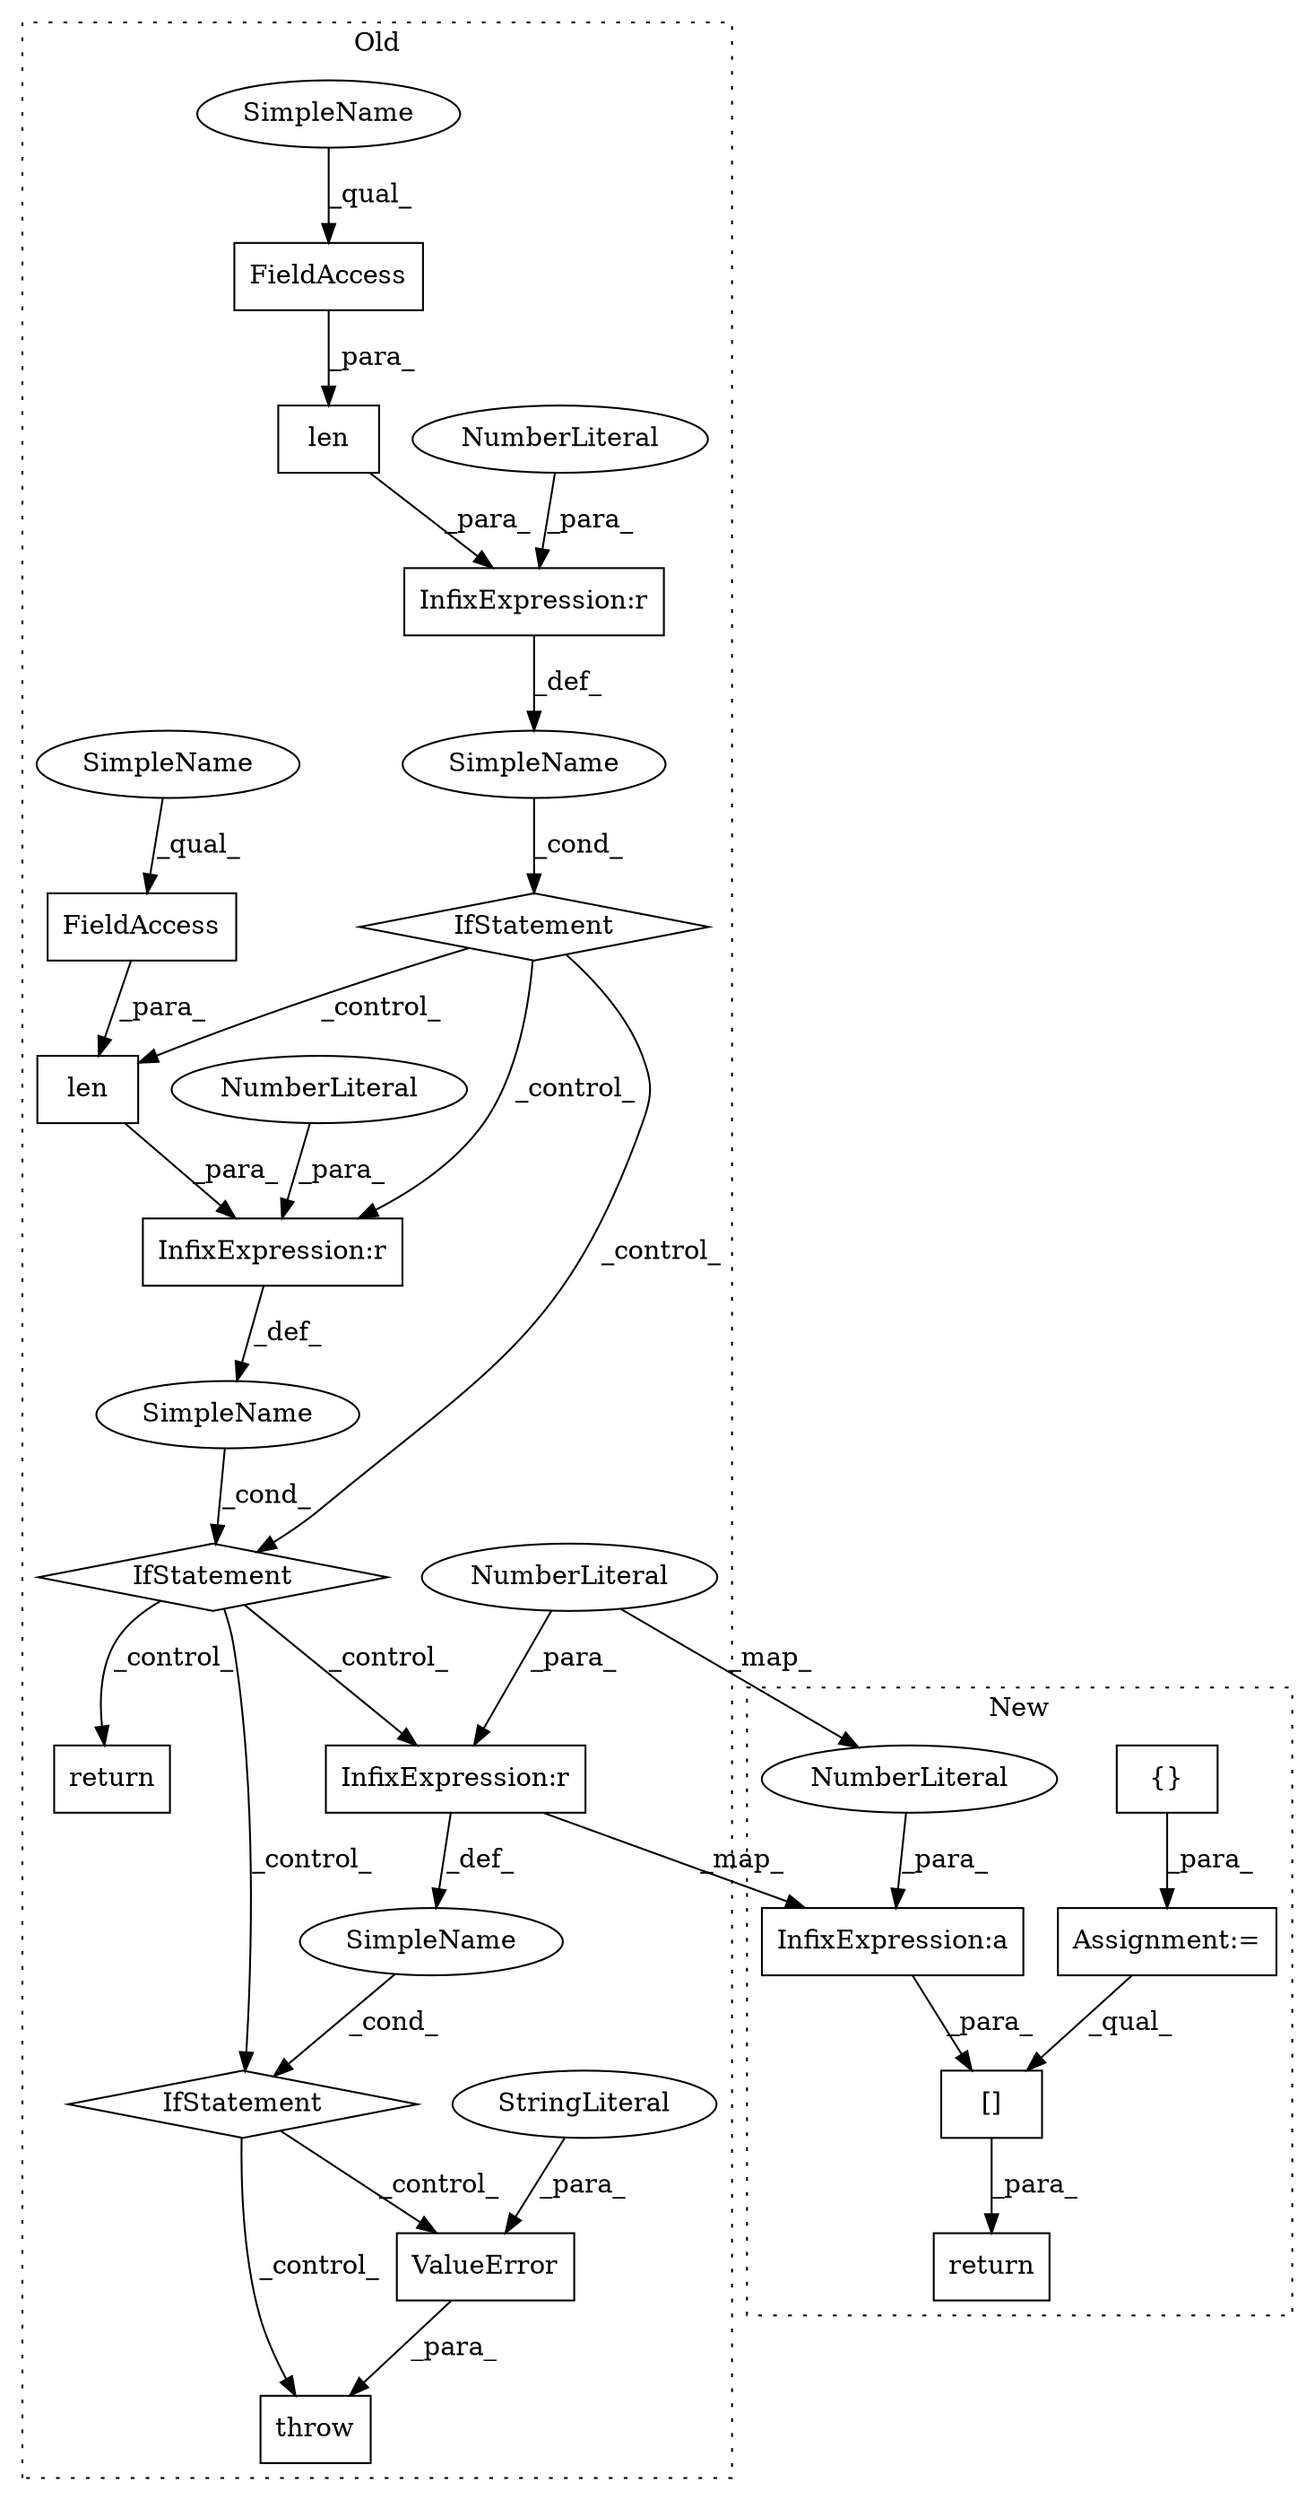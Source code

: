 digraph G {
subgraph cluster0 {
1 [label="throw" a="53" s="1530" l="6" shape="box"];
4 [label="IfStatement" a="25" s="1311,1341" l="4,2" shape="diamond"];
5 [label="SimpleName" a="42" s="" l="" shape="ellipse"];
6 [label="InfixExpression:r" a="27" s="1336" l="4" shape="box"];
7 [label="SimpleName" a="42" s="" l="" shape="ellipse"];
8 [label="IfStatement" a="25" s="1206,1236" l="4,2" shape="diamond"];
9 [label="InfixExpression:r" a="27" s="1231" l="4" shape="box"];
10 [label="NumberLiteral" a="34" s="1340" l="1" shape="ellipse"];
11 [label="NumberLiteral" a="34" s="1235" l="1" shape="ellipse"];
12 [label="IfStatement" a="25" s="1413,1443" l="4,2" shape="diamond"];
13 [label="SimpleName" a="42" s="" l="" shape="ellipse"];
14 [label="len" a="32" s="1315,1335" l="4,1" shape="box"];
15 [label="FieldAccess" a="22" s="1319" l="16" shape="box"];
16 [label="len" a="32" s="1210,1230" l="4,1" shape="box"];
17 [label="FieldAccess" a="22" s="1214" l="16" shape="box"];
19 [label="InfixExpression:r" a="27" s="1438" l="4" shape="box"];
21 [label="NumberLiteral" a="34" s="1442" l="1" shape="ellipse"];
23 [label="ValueError" a="32" s="1536,1581" l="11,1" shape="box"];
24 [label="StringLiteral" a="45" s="1547" l="34" shape="ellipse"];
25 [label="return" a="41" s="1351" l="14" shape="box"];
27 [label="SimpleName" a="42" s="1319" l="4" shape="ellipse"];
28 [label="SimpleName" a="42" s="1214" l="4" shape="ellipse"];
label = "Old";
style="dotted";
}
subgraph cluster1 {
2 [label="{}" a="4" s="1388,1519" l="6,2" shape="box"];
3 [label="Assignment:=" a="7" s="1328" l="1" shape="box"];
18 [label="[]" a="2" s="1534,1571" l="10,1" shape="box"];
20 [label="InfixExpression:a" a="27" s="1566" l="3" shape="box"];
22 [label="NumberLiteral" a="34" s="1569" l="1" shape="ellipse"];
26 [label="return" a="41" s="1527" l="7" shape="box"];
label = "New";
style="dotted";
}
2 -> 3 [label="_para_"];
3 -> 18 [label="_qual_"];
4 -> 19 [label="_control_"];
4 -> 12 [label="_control_"];
4 -> 25 [label="_control_"];
5 -> 4 [label="_cond_"];
6 -> 5 [label="_def_"];
7 -> 8 [label="_cond_"];
8 -> 4 [label="_control_"];
8 -> 14 [label="_control_"];
8 -> 6 [label="_control_"];
9 -> 7 [label="_def_"];
10 -> 6 [label="_para_"];
11 -> 9 [label="_para_"];
12 -> 1 [label="_control_"];
12 -> 23 [label="_control_"];
13 -> 12 [label="_cond_"];
14 -> 6 [label="_para_"];
15 -> 14 [label="_para_"];
16 -> 9 [label="_para_"];
17 -> 16 [label="_para_"];
18 -> 26 [label="_para_"];
19 -> 13 [label="_def_"];
19 -> 20 [label="_map_"];
20 -> 18 [label="_para_"];
21 -> 22 [label="_map_"];
21 -> 19 [label="_para_"];
22 -> 20 [label="_para_"];
23 -> 1 [label="_para_"];
24 -> 23 [label="_para_"];
27 -> 15 [label="_qual_"];
28 -> 17 [label="_qual_"];
}